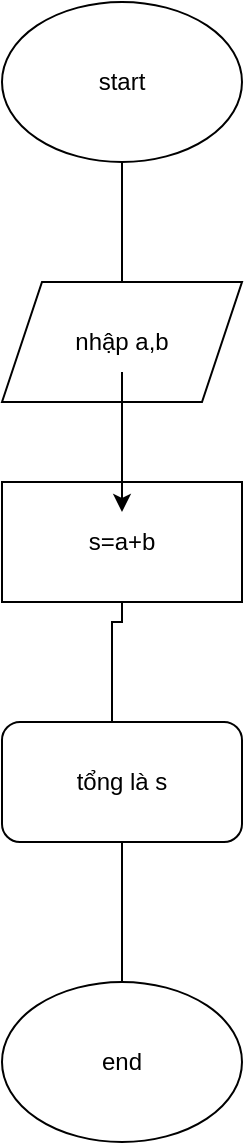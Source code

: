 <mxfile version="25.0.3">
  <diagram name="Page-1" id="jN6h90yk_jSZSSYYhLXL">
    <mxGraphModel grid="1" page="1" gridSize="10" guides="1" tooltips="1" connect="1" arrows="1" fold="1" pageScale="1" pageWidth="827" pageHeight="1169" math="0" shadow="0">
      <root>
        <mxCell id="0" />
        <mxCell id="1" parent="0" />
        <mxCell id="kUpwCe4enzAE9BySHZOI-14" value="" style="edgeStyle=orthogonalEdgeStyle;rounded=0;orthogonalLoop=1;jettySize=auto;html=1;" edge="1" parent="1" source="kUpwCe4enzAE9BySHZOI-1" target="kUpwCe4enzAE9BySHZOI-9">
          <mxGeometry relative="1" as="geometry" />
        </mxCell>
        <mxCell id="kUpwCe4enzAE9BySHZOI-1" value="" style="ellipse;whiteSpace=wrap;html=1;" vertex="1" parent="1">
          <mxGeometry x="330" y="70" width="120" height="80" as="geometry" />
        </mxCell>
        <mxCell id="kUpwCe4enzAE9BySHZOI-2" value="" style="shape=parallelogram;perimeter=parallelogramPerimeter;whiteSpace=wrap;html=1;fixedSize=1;" vertex="1" parent="1">
          <mxGeometry x="330" y="210" width="120" height="60" as="geometry" />
        </mxCell>
        <mxCell id="kUpwCe4enzAE9BySHZOI-17" value="" style="edgeStyle=orthogonalEdgeStyle;rounded=0;orthogonalLoop=1;jettySize=auto;html=1;" edge="1" parent="1" source="kUpwCe4enzAE9BySHZOI-5">
          <mxGeometry relative="1" as="geometry">
            <mxPoint x="384" y="435" as="targetPoint" />
            <Array as="points">
              <mxPoint x="390" y="380" />
              <mxPoint x="385" y="380" />
            </Array>
          </mxGeometry>
        </mxCell>
        <mxCell id="kUpwCe4enzAE9BySHZOI-5" value="" style="rounded=0;whiteSpace=wrap;html=1;" vertex="1" parent="1">
          <mxGeometry x="330" y="310" width="120" height="60" as="geometry" />
        </mxCell>
        <mxCell id="kUpwCe4enzAE9BySHZOI-18" value="" style="edgeStyle=orthogonalEdgeStyle;rounded=0;orthogonalLoop=1;jettySize=auto;html=1;" edge="1" parent="1" source="kUpwCe4enzAE9BySHZOI-6" target="kUpwCe4enzAE9BySHZOI-13">
          <mxGeometry relative="1" as="geometry" />
        </mxCell>
        <mxCell id="kUpwCe4enzAE9BySHZOI-6" value="" style="rounded=1;whiteSpace=wrap;html=1;" vertex="1" parent="1">
          <mxGeometry x="330" y="430" width="120" height="60" as="geometry" />
        </mxCell>
        <mxCell id="kUpwCe4enzAE9BySHZOI-7" value="" style="ellipse;whiteSpace=wrap;html=1;" vertex="1" parent="1">
          <mxGeometry x="330" y="560" width="120" height="80" as="geometry" />
        </mxCell>
        <mxCell id="kUpwCe4enzAE9BySHZOI-8" value="&lt;font style=&quot;vertical-align: inherit;&quot;&gt;&lt;font style=&quot;vertical-align: inherit;&quot;&gt;start&lt;/font&gt;&lt;/font&gt;" style="text;html=1;align=center;verticalAlign=middle;whiteSpace=wrap;rounded=0;" vertex="1" parent="1">
          <mxGeometry x="360" y="95" width="60" height="30" as="geometry" />
        </mxCell>
        <mxCell id="kUpwCe4enzAE9BySHZOI-15" value="" style="edgeStyle=orthogonalEdgeStyle;rounded=0;orthogonalLoop=1;jettySize=auto;html=1;" edge="1" parent="1" source="kUpwCe4enzAE9BySHZOI-9" target="kUpwCe4enzAE9BySHZOI-10">
          <mxGeometry relative="1" as="geometry" />
        </mxCell>
        <mxCell id="kUpwCe4enzAE9BySHZOI-9" value="nhập a,b" style="text;html=1;align=center;verticalAlign=middle;whiteSpace=wrap;rounded=0;" vertex="1" parent="1">
          <mxGeometry x="360" y="225" width="60" height="30" as="geometry" />
        </mxCell>
        <mxCell id="kUpwCe4enzAE9BySHZOI-10" value="&lt;font style=&quot;vertical-align: inherit;&quot;&gt;&lt;font style=&quot;vertical-align: inherit;&quot;&gt;s=a+b&lt;/font&gt;&lt;/font&gt;" style="text;html=1;align=center;verticalAlign=middle;whiteSpace=wrap;rounded=0;" vertex="1" parent="1">
          <mxGeometry x="360" y="325" width="60" height="30" as="geometry" />
        </mxCell>
        <mxCell id="kUpwCe4enzAE9BySHZOI-13" value="end" style="text;html=1;align=center;verticalAlign=middle;whiteSpace=wrap;rounded=0;" vertex="1" parent="1">
          <mxGeometry x="360" y="585" width="60" height="30" as="geometry" />
        </mxCell>
        <mxCell id="kUpwCe4enzAE9BySHZOI-19" value="tổng là s" style="text;html=1;align=center;verticalAlign=middle;whiteSpace=wrap;rounded=0;" vertex="1" parent="1">
          <mxGeometry x="360" y="445" width="60" height="30" as="geometry" />
        </mxCell>
      </root>
    </mxGraphModel>
  </diagram>
</mxfile>
